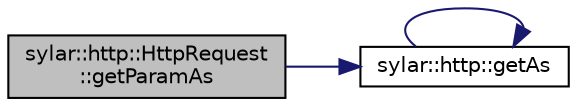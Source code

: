 digraph "sylar::http::HttpRequest::getParamAs"
{
 // LATEX_PDF_SIZE
  edge [fontname="Helvetica",fontsize="10",labelfontname="Helvetica",labelfontsize="10"];
  node [fontname="Helvetica",fontsize="10",shape=record];
  rankdir="LR";
  Node1 [label="sylar::http::HttpRequest\l::getParamAs",height=0.2,width=0.4,color="black", fillcolor="grey75", style="filled", fontcolor="black",tooltip="获取HTTP请求的请求参数"];
  Node1 -> Node2 [color="midnightblue",fontsize="10",style="solid",fontname="Helvetica"];
  Node2 [label="sylar::http::getAs",height=0.2,width=0.4,color="black", fillcolor="white", style="filled",URL="$http_8h.html#a80a3a1218593d2a5e4613d9900c3b387",tooltip="获取Map中的key值,并转成对应类型"];
  Node2 -> Node2 [color="midnightblue",fontsize="10",style="solid",fontname="Helvetica"];
}
